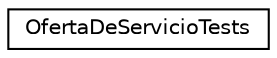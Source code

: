 digraph "Graphical Class Hierarchy"
{
 // INTERACTIVE_SVG=YES
 // LATEX_PDF_SIZE
  edge [fontname="Helvetica",fontsize="10",labelfontname="Helvetica",labelfontsize="10"];
  node [fontname="Helvetica",fontsize="10",shape=record];
  rankdir="LR";
  Node0 [label="OfertaDeServicioTests",height=0.2,width=0.4,color="black", fillcolor="white", style="filled",URL="$classOfertaDeServicioTests.html",tooltip="Tests de la clase OfertaDeServicio"];
}
